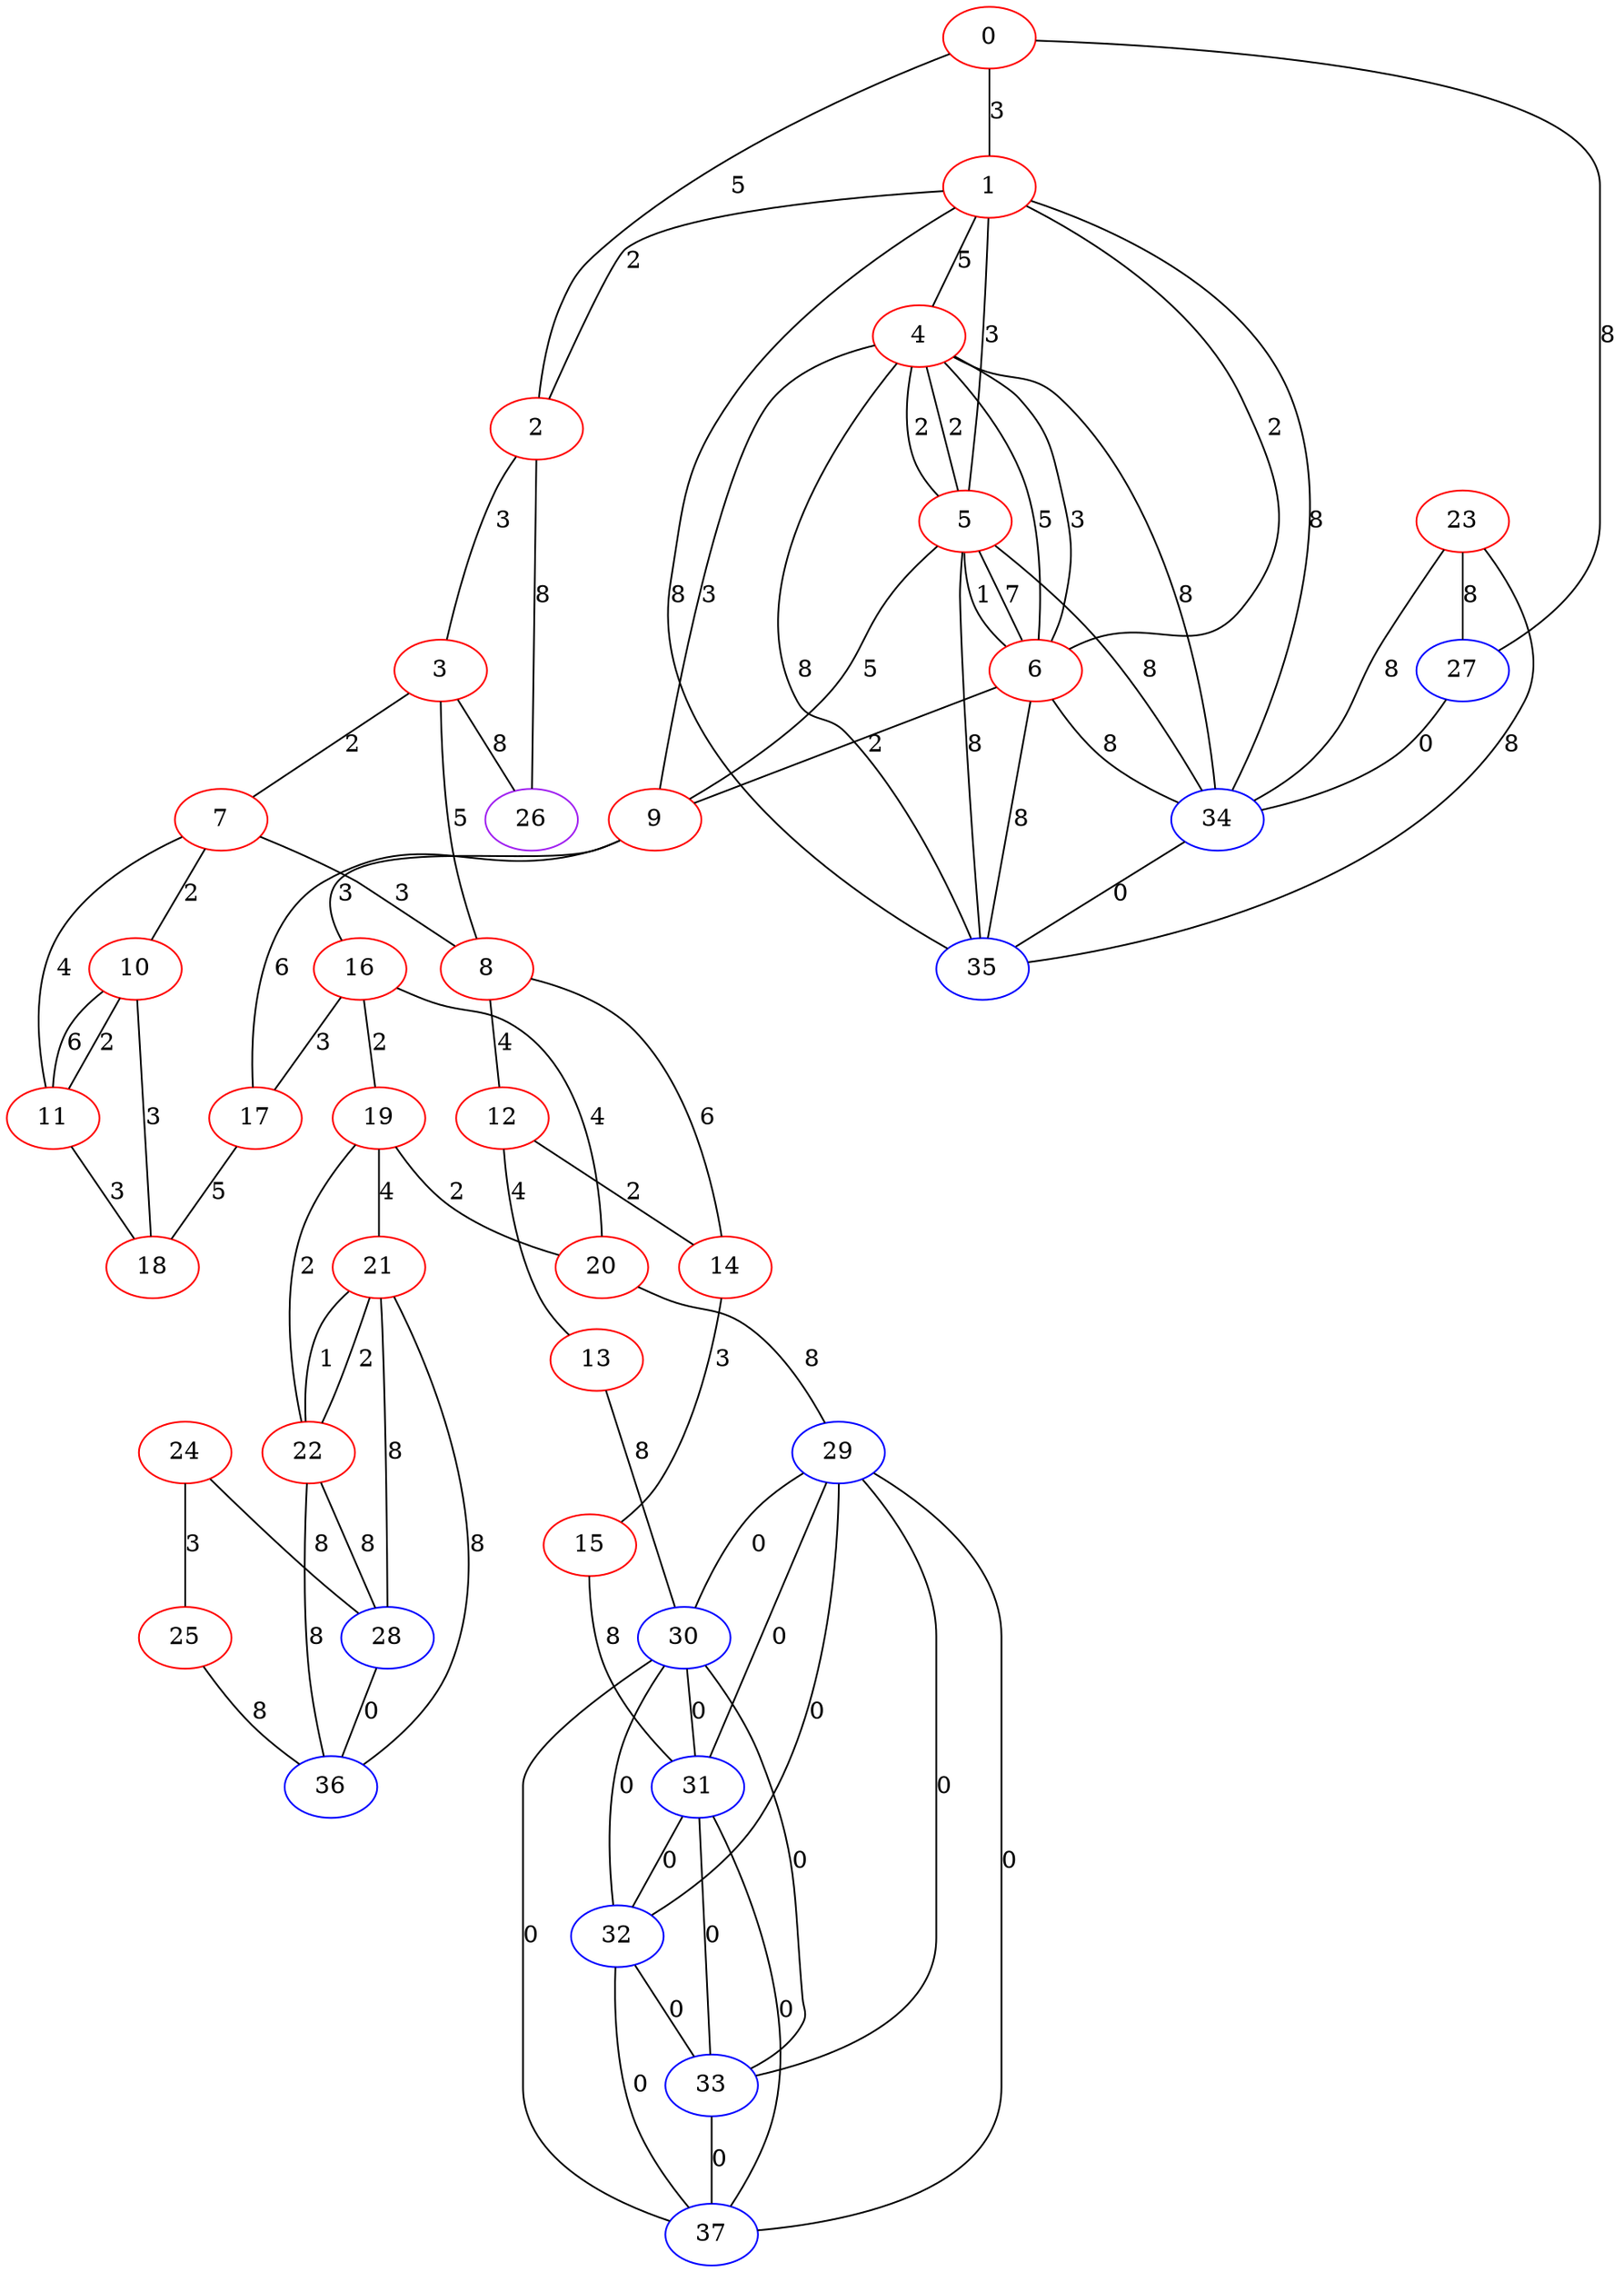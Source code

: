 graph "" {
0 [color=red, weight=1];
1 [color=red, weight=1];
2 [color=red, weight=1];
3 [color=red, weight=1];
4 [color=red, weight=1];
5 [color=red, weight=1];
6 [color=red, weight=1];
7 [color=red, weight=1];
8 [color=red, weight=1];
9 [color=red, weight=1];
10 [color=red, weight=1];
11 [color=red, weight=1];
12 [color=red, weight=1];
13 [color=red, weight=1];
14 [color=red, weight=1];
15 [color=red, weight=1];
16 [color=red, weight=1];
17 [color=red, weight=1];
18 [color=red, weight=1];
19 [color=red, weight=1];
20 [color=red, weight=1];
21 [color=red, weight=1];
22 [color=red, weight=1];
23 [color=red, weight=1];
24 [color=red, weight=1];
25 [color=red, weight=1];
26 [color=purple, weight=4];
27 [color=blue, weight=3];
28 [color=blue, weight=3];
29 [color=blue, weight=3];
30 [color=blue, weight=3];
31 [color=blue, weight=3];
32 [color=blue, weight=3];
33 [color=blue, weight=3];
34 [color=blue, weight=3];
35 [color=blue, weight=3];
36 [color=blue, weight=3];
37 [color=blue, weight=3];
0 -- 1  [key=0, label=3];
0 -- 2  [key=0, label=5];
0 -- 27  [key=0, label=8];
1 -- 2  [key=0, label=2];
1 -- 35  [key=0, label=8];
1 -- 4  [key=0, label=5];
1 -- 5  [key=0, label=3];
1 -- 6  [key=0, label=2];
1 -- 34  [key=0, label=8];
2 -- 26  [key=0, label=8];
2 -- 3  [key=0, label=3];
3 -- 8  [key=0, label=5];
3 -- 26  [key=0, label=8];
3 -- 7  [key=0, label=2];
4 -- 34  [key=0, label=8];
4 -- 35  [key=0, label=8];
4 -- 5  [key=0, label=2];
4 -- 5  [key=1, label=2];
4 -- 6  [key=0, label=5];
4 -- 6  [key=1, label=3];
4 -- 9  [key=0, label=3];
5 -- 34  [key=0, label=8];
5 -- 35  [key=0, label=8];
5 -- 6  [key=0, label=7];
5 -- 6  [key=1, label=1];
5 -- 9  [key=0, label=5];
6 -- 34  [key=0, label=8];
6 -- 35  [key=0, label=8];
6 -- 9  [key=0, label=2];
7 -- 8  [key=0, label=3];
7 -- 11  [key=0, label=4];
7 -- 10  [key=0, label=2];
8 -- 12  [key=0, label=4];
8 -- 14  [key=0, label=6];
9 -- 16  [key=0, label=3];
9 -- 17  [key=0, label=6];
10 -- 18  [key=0, label=3];
10 -- 11  [key=0, label=2];
10 -- 11  [key=1, label=6];
11 -- 18  [key=0, label=3];
12 -- 13  [key=0, label=4];
12 -- 14  [key=0, label=2];
13 -- 30  [key=0, label=8];
14 -- 15  [key=0, label=3];
15 -- 31  [key=0, label=8];
16 -- 19  [key=0, label=2];
16 -- 20  [key=0, label=4];
16 -- 17  [key=0, label=3];
17 -- 18  [key=0, label=5];
19 -- 20  [key=0, label=2];
19 -- 21  [key=0, label=4];
19 -- 22  [key=0, label=2];
20 -- 29  [key=0, label=8];
21 -- 36  [key=0, label=8];
21 -- 28  [key=0, label=8];
21 -- 22  [key=0, label=1];
21 -- 22  [key=1, label=2];
22 -- 36  [key=0, label=8];
22 -- 28  [key=0, label=8];
23 -- 35  [key=0, label=8];
23 -- 34  [key=0, label=8];
23 -- 27  [key=0, label=8];
24 -- 25  [key=0, label=3];
24 -- 28  [key=0, label=8];
25 -- 36  [key=0, label=8];
27 -- 34  [key=0, label=0];
28 -- 36  [key=0, label=0];
29 -- 32  [key=0, label=0];
29 -- 33  [key=0, label=0];
29 -- 37  [key=0, label=0];
29 -- 30  [key=0, label=0];
29 -- 31  [key=0, label=0];
30 -- 32  [key=0, label=0];
30 -- 33  [key=0, label=0];
30 -- 37  [key=0, label=0];
30 -- 31  [key=0, label=0];
31 -- 32  [key=0, label=0];
31 -- 33  [key=0, label=0];
31 -- 37  [key=0, label=0];
32 -- 33  [key=0, label=0];
32 -- 37  [key=0, label=0];
33 -- 37  [key=0, label=0];
34 -- 35  [key=0, label=0];
}
